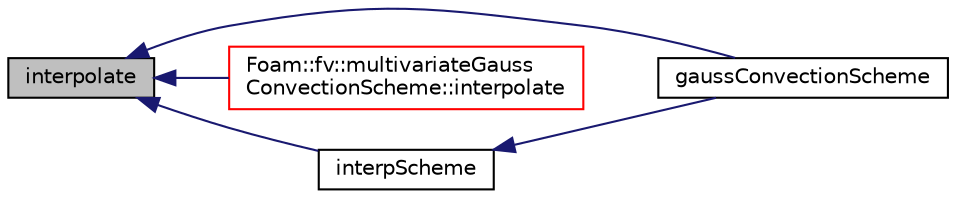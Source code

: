 digraph "interpolate"
{
  bgcolor="transparent";
  edge [fontname="Helvetica",fontsize="10",labelfontname="Helvetica",labelfontsize="10"];
  node [fontname="Helvetica",fontsize="10",shape=record];
  rankdir="LR";
  Node1 [label="interpolate",height=0.2,width=0.4,color="black", fillcolor="grey75", style="filled", fontcolor="black"];
  Node1 -> Node2 [dir="back",color="midnightblue",fontsize="10",style="solid",fontname="Helvetica"];
  Node2 [label="gaussConvectionScheme",height=0.2,width=0.4,color="black",URL="$a00920.html#aa9b19c02f50dec0beb32417f7df60761",tooltip="Construct from flux and Istream. "];
  Node1 -> Node3 [dir="back",color="midnightblue",fontsize="10",style="solid",fontname="Helvetica"];
  Node3 [label="Foam::fv::multivariateGauss\lConvectionScheme::interpolate",height=0.2,width=0.4,color="red",URL="$a01600.html#ae6fd5a9c8ed01ada43155ccf20ce5e30"];
  Node1 -> Node4 [dir="back",color="midnightblue",fontsize="10",style="solid",fontname="Helvetica"];
  Node4 [label="interpScheme",height=0.2,width=0.4,color="black",URL="$a00920.html#a7bb3f9de1d43406a1c760ef615c0f4b7"];
  Node4 -> Node2 [dir="back",color="midnightblue",fontsize="10",style="solid",fontname="Helvetica"];
}
